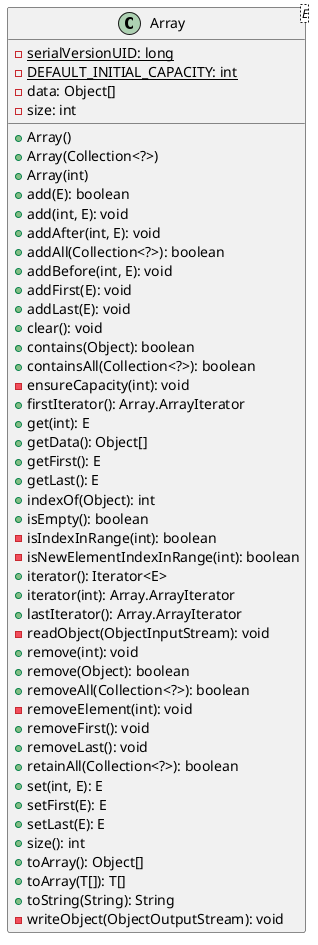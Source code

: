 @startuml

    class Array<E> {
        {static} -serialVersionUID: long
        {static} -DEFAULT_INITIAL_CAPACITY: int
        -data: Object[]
        -size: int
        +Array()
        +Array(Collection<?>)
        +Array(int)
        +add(E): boolean
        +add(int, E): void
        +addAfter(int, E): void
        +addAll(Collection<?>): boolean
        +addBefore(int, E): void
        +addFirst(E): void
        +addLast(E): void
        +clear(): void
        +contains(Object): boolean
        +containsAll(Collection<?>): boolean
        -ensureCapacity(int): void
        +firstIterator(): Array.ArrayIterator
        +get(int): E
        +getData(): Object[]
        +getFirst(): E
        +getLast(): E
        +indexOf(Object): int
        +isEmpty(): boolean
        -isIndexInRange(int): boolean
        -isNewElementIndexInRange(int): boolean
        +iterator(): Iterator<E>
        +iterator(int): Array.ArrayIterator
        +lastIterator(): Array.ArrayIterator
        -readObject(ObjectInputStream): void
        +remove(int): void
        +remove(Object): boolean
        +removeAll(Collection<?>): boolean
        -removeElement(int): void
        +removeFirst(): void
        +removeLast(): void
        +retainAll(Collection<?>): boolean
        +set(int, E): E
        +setFirst(E): E
        +setLast(E): E
        +size(): int
        +toArray(): Object[]
        +toArray(T[]): T[]
        +toString(String): String
        -writeObject(ObjectOutputStream): void
    }

@enduml
